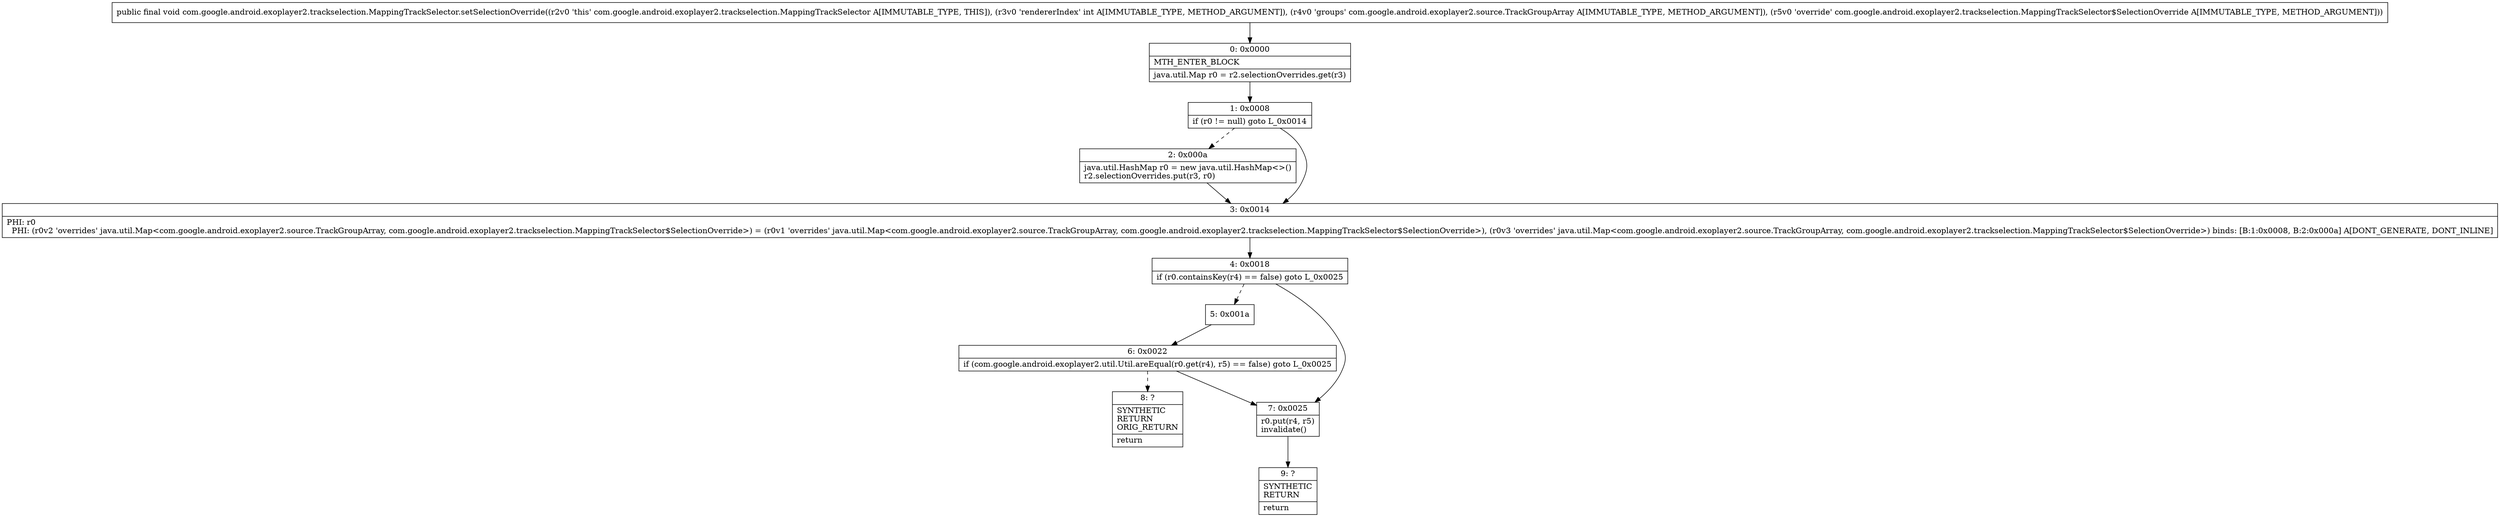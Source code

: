 digraph "CFG forcom.google.android.exoplayer2.trackselection.MappingTrackSelector.setSelectionOverride(ILcom\/google\/android\/exoplayer2\/source\/TrackGroupArray;Lcom\/google\/android\/exoplayer2\/trackselection\/MappingTrackSelector$SelectionOverride;)V" {
Node_0 [shape=record,label="{0\:\ 0x0000|MTH_ENTER_BLOCK\l|java.util.Map r0 = r2.selectionOverrides.get(r3)\l}"];
Node_1 [shape=record,label="{1\:\ 0x0008|if (r0 != null) goto L_0x0014\l}"];
Node_2 [shape=record,label="{2\:\ 0x000a|java.util.HashMap r0 = new java.util.HashMap\<\>()\lr2.selectionOverrides.put(r3, r0)\l}"];
Node_3 [shape=record,label="{3\:\ 0x0014|PHI: r0 \l  PHI: (r0v2 'overrides' java.util.Map\<com.google.android.exoplayer2.source.TrackGroupArray, com.google.android.exoplayer2.trackselection.MappingTrackSelector$SelectionOverride\>) = (r0v1 'overrides' java.util.Map\<com.google.android.exoplayer2.source.TrackGroupArray, com.google.android.exoplayer2.trackselection.MappingTrackSelector$SelectionOverride\>), (r0v3 'overrides' java.util.Map\<com.google.android.exoplayer2.source.TrackGroupArray, com.google.android.exoplayer2.trackselection.MappingTrackSelector$SelectionOverride\>) binds: [B:1:0x0008, B:2:0x000a] A[DONT_GENERATE, DONT_INLINE]\l}"];
Node_4 [shape=record,label="{4\:\ 0x0018|if (r0.containsKey(r4) == false) goto L_0x0025\l}"];
Node_5 [shape=record,label="{5\:\ 0x001a}"];
Node_6 [shape=record,label="{6\:\ 0x0022|if (com.google.android.exoplayer2.util.Util.areEqual(r0.get(r4), r5) == false) goto L_0x0025\l}"];
Node_7 [shape=record,label="{7\:\ 0x0025|r0.put(r4, r5)\linvalidate()\l}"];
Node_8 [shape=record,label="{8\:\ ?|SYNTHETIC\lRETURN\lORIG_RETURN\l|return\l}"];
Node_9 [shape=record,label="{9\:\ ?|SYNTHETIC\lRETURN\l|return\l}"];
MethodNode[shape=record,label="{public final void com.google.android.exoplayer2.trackselection.MappingTrackSelector.setSelectionOverride((r2v0 'this' com.google.android.exoplayer2.trackselection.MappingTrackSelector A[IMMUTABLE_TYPE, THIS]), (r3v0 'rendererIndex' int A[IMMUTABLE_TYPE, METHOD_ARGUMENT]), (r4v0 'groups' com.google.android.exoplayer2.source.TrackGroupArray A[IMMUTABLE_TYPE, METHOD_ARGUMENT]), (r5v0 'override' com.google.android.exoplayer2.trackselection.MappingTrackSelector$SelectionOverride A[IMMUTABLE_TYPE, METHOD_ARGUMENT])) }"];
MethodNode -> Node_0;
Node_0 -> Node_1;
Node_1 -> Node_2[style=dashed];
Node_1 -> Node_3;
Node_2 -> Node_3;
Node_3 -> Node_4;
Node_4 -> Node_5[style=dashed];
Node_4 -> Node_7;
Node_5 -> Node_6;
Node_6 -> Node_7;
Node_6 -> Node_8[style=dashed];
Node_7 -> Node_9;
}

